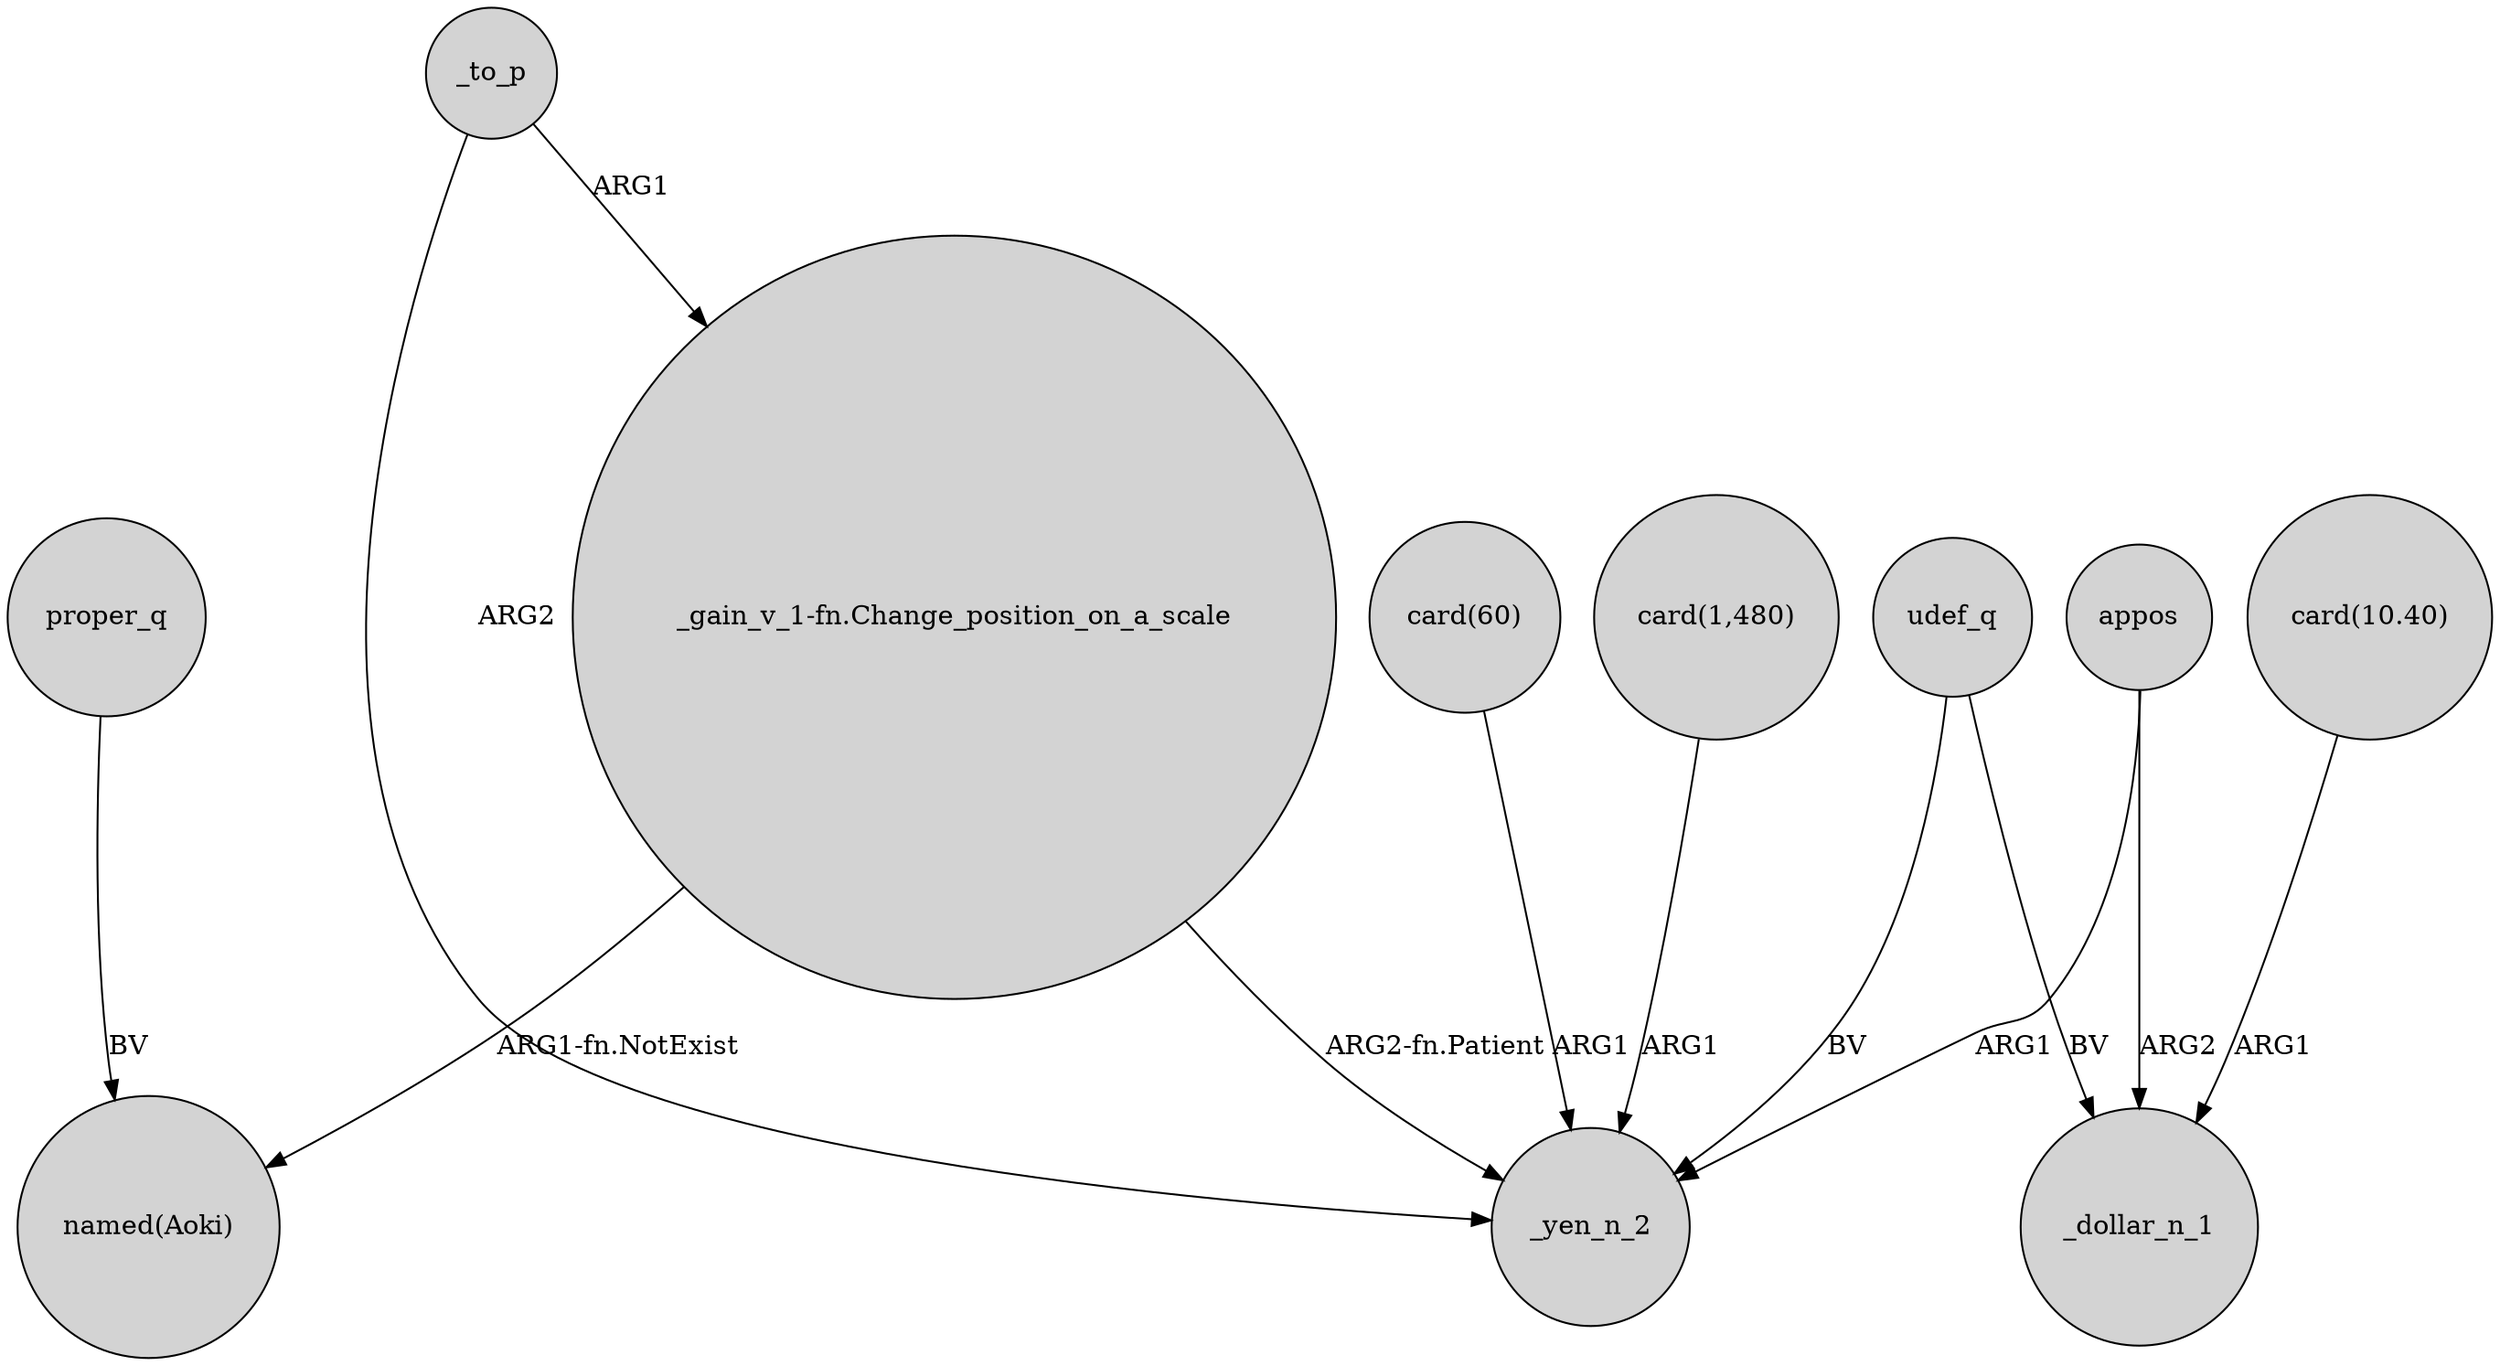 digraph {
	node [shape=circle style=filled]
	proper_q -> "named(Aoki)" [label=BV]
	_to_p -> "_gain_v_1-fn.Change_position_on_a_scale" [label=ARG1]
	"_gain_v_1-fn.Change_position_on_a_scale" -> _yen_n_2 [label="ARG2-fn.Patient"]
	_to_p -> _yen_n_2 [label=ARG2]
	appos -> _dollar_n_1 [label=ARG2]
	udef_q -> _yen_n_2 [label=BV]
	"card(60)" -> _yen_n_2 [label=ARG1]
	"_gain_v_1-fn.Change_position_on_a_scale" -> "named(Aoki)" [label="ARG1-fn.NotExist"]
	"card(1,480)" -> _yen_n_2 [label=ARG1]
	udef_q -> _dollar_n_1 [label=BV]
	"card(10.40)" -> _dollar_n_1 [label=ARG1]
	appos -> _yen_n_2 [label=ARG1]
}

